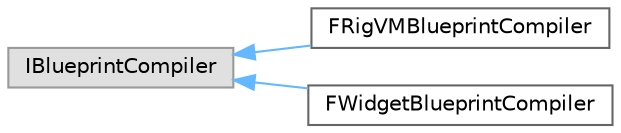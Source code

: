 digraph "Graphical Class Hierarchy"
{
 // INTERACTIVE_SVG=YES
 // LATEX_PDF_SIZE
  bgcolor="transparent";
  edge [fontname=Helvetica,fontsize=10,labelfontname=Helvetica,labelfontsize=10];
  node [fontname=Helvetica,fontsize=10,shape=box,height=0.2,width=0.4];
  rankdir="LR";
  Node0 [id="Node000000",label="IBlueprintCompiler",height=0.2,width=0.4,color="grey60", fillcolor="#E0E0E0", style="filled",tooltip=" "];
  Node0 -> Node1 [id="edge5343_Node000000_Node000001",dir="back",color="steelblue1",style="solid",tooltip=" "];
  Node1 [id="Node000001",label="FRigVMBlueprintCompiler",height=0.2,width=0.4,color="grey40", fillcolor="white", style="filled",URL="$d7/d71/classFRigVMBlueprintCompiler.html",tooltip=" "];
  Node0 -> Node2 [id="edge5344_Node000000_Node000002",dir="back",color="steelblue1",style="solid",tooltip=" "];
  Node2 [id="Node000002",label="FWidgetBlueprintCompiler",height=0.2,width=0.4,color="grey40", fillcolor="white", style="filled",URL="$d0/d20/classFWidgetBlueprintCompiler.html",tooltip=" "];
}
